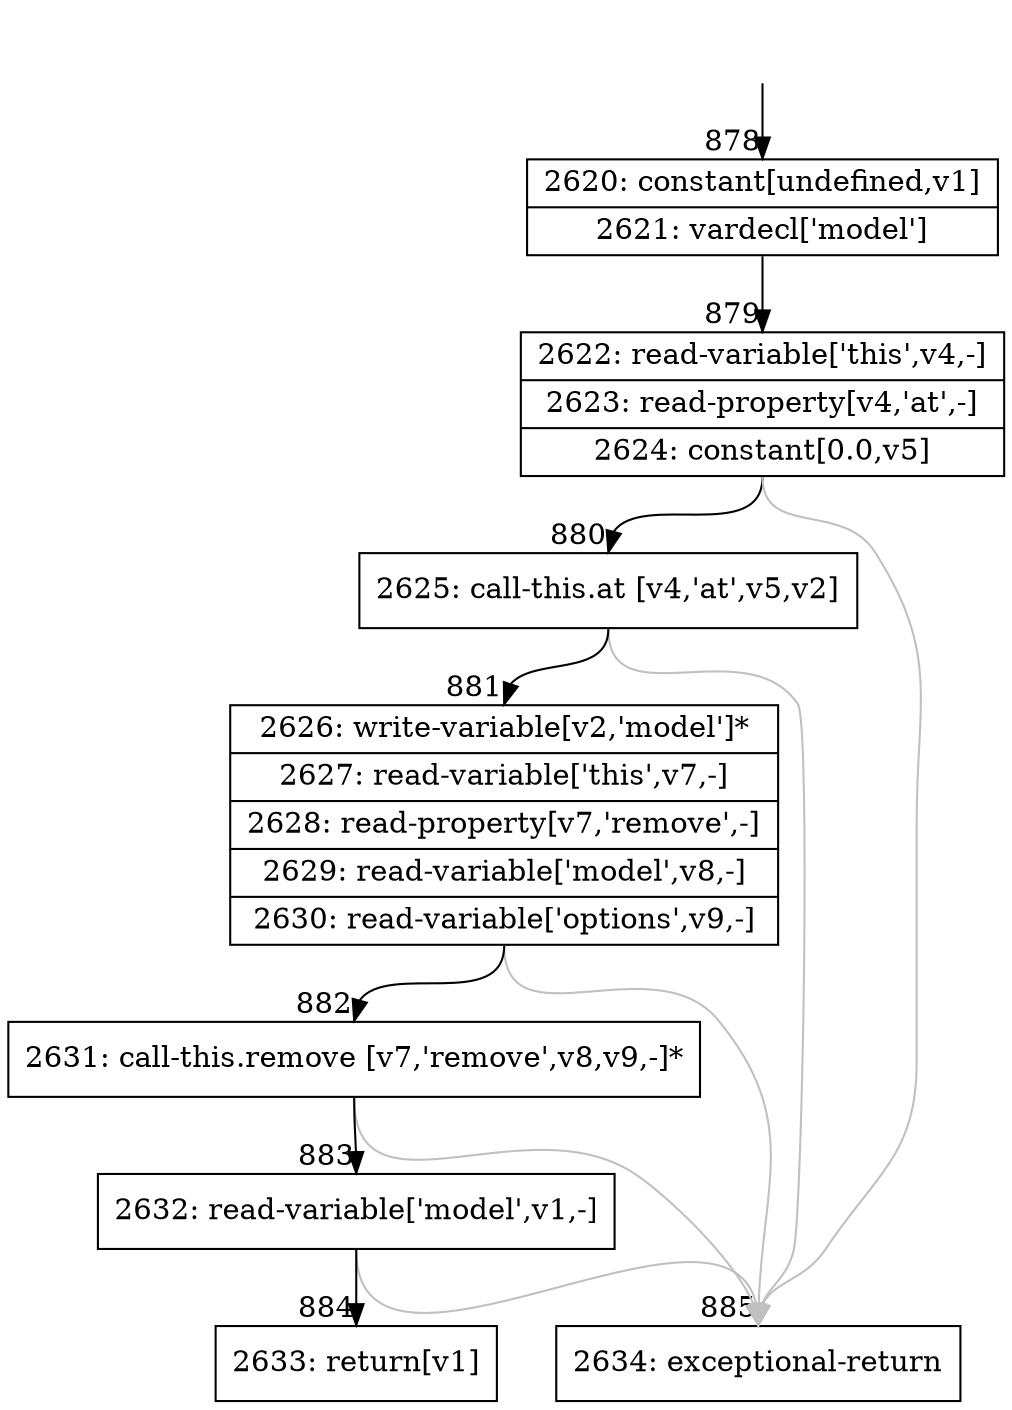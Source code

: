 digraph {
rankdir="TD"
BB_entry56[shape=none,label=""];
BB_entry56 -> BB878 [tailport=s, headport=n, headlabel="    878"]
BB878 [shape=record label="{2620: constant[undefined,v1]|2621: vardecl['model']}" ] 
BB878 -> BB879 [tailport=s, headport=n, headlabel="      879"]
BB879 [shape=record label="{2622: read-variable['this',v4,-]|2623: read-property[v4,'at',-]|2624: constant[0.0,v5]}" ] 
BB879 -> BB880 [tailport=s, headport=n, headlabel="      880"]
BB879 -> BB885 [tailport=s, headport=n, color=gray, headlabel="      885"]
BB880 [shape=record label="{2625: call-this.at [v4,'at',v5,v2]}" ] 
BB880 -> BB881 [tailport=s, headport=n, headlabel="      881"]
BB880 -> BB885 [tailport=s, headport=n, color=gray]
BB881 [shape=record label="{2626: write-variable[v2,'model']*|2627: read-variable['this',v7,-]|2628: read-property[v7,'remove',-]|2629: read-variable['model',v8,-]|2630: read-variable['options',v9,-]}" ] 
BB881 -> BB882 [tailport=s, headport=n, headlabel="      882"]
BB881 -> BB885 [tailport=s, headport=n, color=gray]
BB882 [shape=record label="{2631: call-this.remove [v7,'remove',v8,v9,-]*}" ] 
BB882 -> BB883 [tailport=s, headport=n, headlabel="      883"]
BB882 -> BB885 [tailport=s, headport=n, color=gray]
BB883 [shape=record label="{2632: read-variable['model',v1,-]}" ] 
BB883 -> BB884 [tailport=s, headport=n, headlabel="      884"]
BB883 -> BB885 [tailport=s, headport=n, color=gray]
BB884 [shape=record label="{2633: return[v1]}" ] 
BB885 [shape=record label="{2634: exceptional-return}" ] 
//#$~ 793
}
